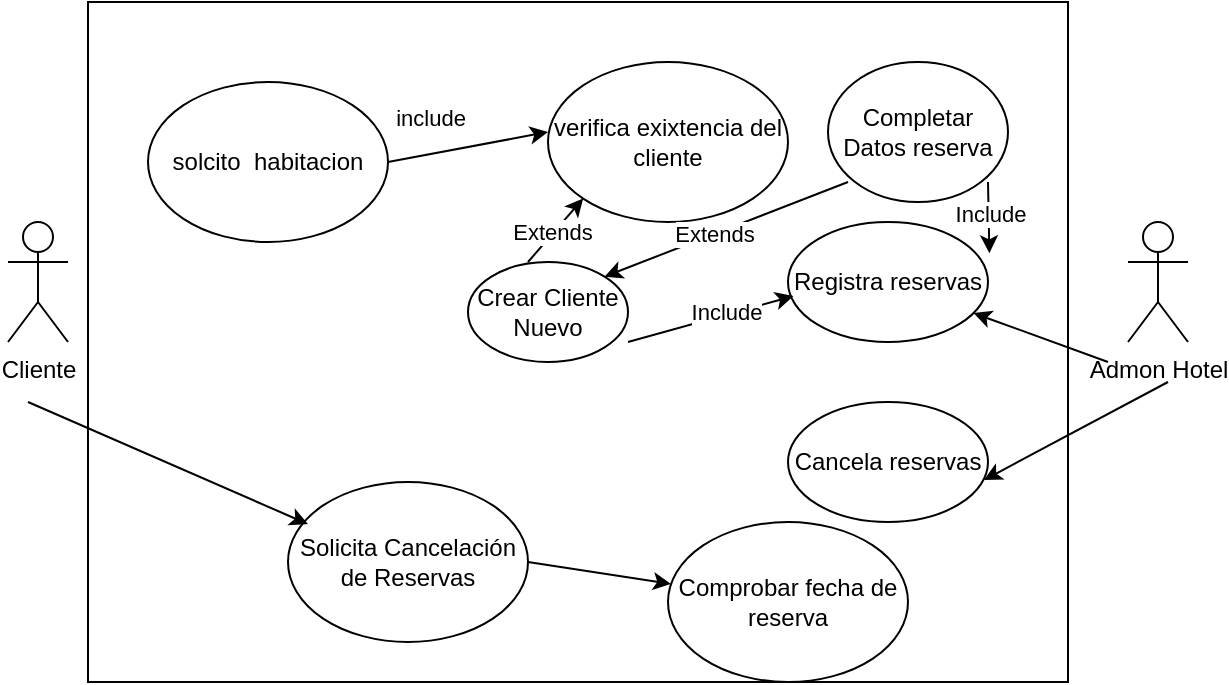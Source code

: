 <mxfile version="22.1.7" type="github" pages="2">
  <diagram name="Caso de Uso" id="e7e014a7-5840-1c2e-5031-d8a46d1fe8dd">
    <mxGraphModel dx="720" dy="410" grid="1" gridSize="10" guides="1" tooltips="1" connect="1" arrows="1" fold="1" page="1" pageScale="1" pageWidth="1169" pageHeight="826" background="none" math="0" shadow="0">
      <root>
        <mxCell id="0" />
        <mxCell id="1" parent="0" />
        <mxCell id="1RA7UFyV_v_G2vutu4Py-41" value="" style="rounded=0;whiteSpace=wrap;html=1;" vertex="1" parent="1">
          <mxGeometry x="90" y="40" width="490" height="340" as="geometry" />
        </mxCell>
        <mxCell id="1RA7UFyV_v_G2vutu4Py-42" value="Cliente" style="shape=umlActor;verticalLabelPosition=bottom;verticalAlign=top;html=1;outlineConnect=0;" vertex="1" parent="1">
          <mxGeometry x="50" y="150" width="30" height="60" as="geometry" />
        </mxCell>
        <mxCell id="1RA7UFyV_v_G2vutu4Py-43" value="Admon Hotel" style="shape=umlActor;verticalLabelPosition=bottom;verticalAlign=top;html=1;outlineConnect=0;" vertex="1" parent="1">
          <mxGeometry x="610" y="150" width="30" height="60" as="geometry" />
        </mxCell>
        <mxCell id="1RA7UFyV_v_G2vutu4Py-50" value="solcito&amp;nbsp; habitacion" style="ellipse;whiteSpace=wrap;html=1;" vertex="1" parent="1">
          <mxGeometry x="120" y="80" width="120" height="80" as="geometry" />
        </mxCell>
        <mxCell id="1RA7UFyV_v_G2vutu4Py-52" value="verifica exixtencia del cliente" style="ellipse;whiteSpace=wrap;html=1;" vertex="1" parent="1">
          <mxGeometry x="320" y="70" width="120" height="80" as="geometry" />
        </mxCell>
        <mxCell id="1RA7UFyV_v_G2vutu4Py-54" value="" style="endArrow=classic;html=1;rounded=0;entryX=0;entryY=0.5;entryDx=0;entryDy=0;exitX=1;exitY=0.5;exitDx=0;exitDy=0;" edge="1" parent="1" source="1RA7UFyV_v_G2vutu4Py-50">
          <mxGeometry width="50" height="50" relative="1" as="geometry">
            <mxPoint x="260" y="115" as="sourcePoint" />
            <mxPoint x="320" y="105" as="targetPoint" />
          </mxGeometry>
        </mxCell>
        <mxCell id="1RA7UFyV_v_G2vutu4Py-58" value="include" style="edgeLabel;html=1;align=center;verticalAlign=middle;resizable=0;points=[];" vertex="1" connectable="0" parent="1RA7UFyV_v_G2vutu4Py-54">
          <mxGeometry x="0.034" y="2" relative="1" as="geometry">
            <mxPoint x="-20" y="-13" as="offset" />
          </mxGeometry>
        </mxCell>
        <mxCell id="1RA7UFyV_v_G2vutu4Py-55" value="Solicita Cancelación de Reservas" style="ellipse;whiteSpace=wrap;html=1;" vertex="1" parent="1">
          <mxGeometry x="190" y="280" width="120" height="80" as="geometry" />
        </mxCell>
        <mxCell id="1RA7UFyV_v_G2vutu4Py-57" value="" style="endArrow=classic;html=1;rounded=0;entryX=0.083;entryY=0.263;entryDx=0;entryDy=0;entryPerimeter=0;" edge="1" parent="1" target="1RA7UFyV_v_G2vutu4Py-55">
          <mxGeometry width="50" height="50" relative="1" as="geometry">
            <mxPoint x="60" y="240" as="sourcePoint" />
            <mxPoint x="110" y="190" as="targetPoint" />
          </mxGeometry>
        </mxCell>
        <mxCell id="1RA7UFyV_v_G2vutu4Py-59" value="Comprobar fecha de reserva" style="ellipse;whiteSpace=wrap;html=1;" vertex="1" parent="1">
          <mxGeometry x="380" y="300" width="120" height="80" as="geometry" />
        </mxCell>
        <mxCell id="1RA7UFyV_v_G2vutu4Py-61" value="" style="endArrow=classic;html=1;rounded=0;" edge="1" parent="1" target="1RA7UFyV_v_G2vutu4Py-59">
          <mxGeometry width="50" height="50" relative="1" as="geometry">
            <mxPoint x="310" y="320" as="sourcePoint" />
            <mxPoint x="360" y="270" as="targetPoint" />
          </mxGeometry>
        </mxCell>
        <mxCell id="1RA7UFyV_v_G2vutu4Py-62" value="Registra reservas" style="ellipse;whiteSpace=wrap;html=1;" vertex="1" parent="1">
          <mxGeometry x="440" y="150" width="100" height="60" as="geometry" />
        </mxCell>
        <mxCell id="1RA7UFyV_v_G2vutu4Py-63" value="Cancela reservas" style="ellipse;whiteSpace=wrap;html=1;" vertex="1" parent="1">
          <mxGeometry x="440" y="240" width="100" height="60" as="geometry" />
        </mxCell>
        <mxCell id="1RA7UFyV_v_G2vutu4Py-64" value="" style="endArrow=classic;html=1;rounded=0;" edge="1" parent="1" target="1RA7UFyV_v_G2vutu4Py-62">
          <mxGeometry width="50" height="50" relative="1" as="geometry">
            <mxPoint x="600" y="220" as="sourcePoint" />
            <mxPoint x="650" y="170" as="targetPoint" />
          </mxGeometry>
        </mxCell>
        <mxCell id="1RA7UFyV_v_G2vutu4Py-66" value="" style="endArrow=classic;html=1;rounded=0;entryX=0.98;entryY=0.65;entryDx=0;entryDy=0;entryPerimeter=0;" edge="1" parent="1" target="1RA7UFyV_v_G2vutu4Py-63">
          <mxGeometry width="50" height="50" relative="1" as="geometry">
            <mxPoint x="630" y="230" as="sourcePoint" />
            <mxPoint x="680" y="180" as="targetPoint" />
          </mxGeometry>
        </mxCell>
        <mxCell id="1RA7UFyV_v_G2vutu4Py-67" value="Crear Cliente Nuevo" style="ellipse;whiteSpace=wrap;html=1;" vertex="1" parent="1">
          <mxGeometry x="280" y="170" width="80" height="50" as="geometry" />
        </mxCell>
        <mxCell id="1RA7UFyV_v_G2vutu4Py-70" value="" style="endArrow=classic;html=1;rounded=0;entryX=0;entryY=1;entryDx=0;entryDy=0;" edge="1" parent="1" target="1RA7UFyV_v_G2vutu4Py-52">
          <mxGeometry width="50" height="50" relative="1" as="geometry">
            <mxPoint x="310" y="170" as="sourcePoint" />
            <mxPoint x="360" y="120" as="targetPoint" />
          </mxGeometry>
        </mxCell>
        <mxCell id="1RA7UFyV_v_G2vutu4Py-71" value="Extends" style="edgeLabel;html=1;align=center;verticalAlign=middle;resizable=0;points=[];" vertex="1" connectable="0" parent="1RA7UFyV_v_G2vutu4Py-70">
          <mxGeometry x="-0.085" y="1" relative="1" as="geometry">
            <mxPoint as="offset" />
          </mxGeometry>
        </mxCell>
        <mxCell id="1RA7UFyV_v_G2vutu4Py-72" value="Completar Datos reserva" style="ellipse;whiteSpace=wrap;html=1;" vertex="1" parent="1">
          <mxGeometry x="460" y="70" width="90" height="70" as="geometry" />
        </mxCell>
        <mxCell id="1RA7UFyV_v_G2vutu4Py-74" value="" style="endArrow=classic;html=1;rounded=0;entryX=1;entryY=0;entryDx=0;entryDy=0;" edge="1" parent="1" target="1RA7UFyV_v_G2vutu4Py-67">
          <mxGeometry width="50" height="50" relative="1" as="geometry">
            <mxPoint x="470" y="130" as="sourcePoint" />
            <mxPoint x="520" y="80" as="targetPoint" />
          </mxGeometry>
        </mxCell>
        <mxCell id="1RA7UFyV_v_G2vutu4Py-75" value="Extends" style="edgeLabel;html=1;align=center;verticalAlign=middle;resizable=0;points=[];" vertex="1" connectable="0" parent="1RA7UFyV_v_G2vutu4Py-74">
          <mxGeometry x="0.104" relative="1" as="geometry">
            <mxPoint as="offset" />
          </mxGeometry>
        </mxCell>
        <mxCell id="1RA7UFyV_v_G2vutu4Py-76" value="" style="endArrow=classic;html=1;rounded=0;entryX=0.027;entryY=0.617;entryDx=0;entryDy=0;entryPerimeter=0;" edge="1" parent="1" target="1RA7UFyV_v_G2vutu4Py-62">
          <mxGeometry width="50" height="50" relative="1" as="geometry">
            <mxPoint x="360" y="210" as="sourcePoint" />
            <mxPoint x="410" y="160" as="targetPoint" />
          </mxGeometry>
        </mxCell>
        <mxCell id="1RA7UFyV_v_G2vutu4Py-77" value="Include" style="edgeLabel;html=1;align=center;verticalAlign=middle;resizable=0;points=[];" vertex="1" connectable="0" parent="1RA7UFyV_v_G2vutu4Py-76">
          <mxGeometry x="0.188" y="2" relative="1" as="geometry">
            <mxPoint as="offset" />
          </mxGeometry>
        </mxCell>
        <mxCell id="1RA7UFyV_v_G2vutu4Py-82" value="" style="endArrow=classic;html=1;rounded=0;entryX=1.007;entryY=0.261;entryDx=0;entryDy=0;entryPerimeter=0;" edge="1" parent="1" target="1RA7UFyV_v_G2vutu4Py-62">
          <mxGeometry width="50" height="50" relative="1" as="geometry">
            <mxPoint x="540" y="130" as="sourcePoint" />
            <mxPoint x="590" y="80" as="targetPoint" />
          </mxGeometry>
        </mxCell>
        <mxCell id="1RA7UFyV_v_G2vutu4Py-83" value="Include" style="edgeLabel;html=1;align=center;verticalAlign=middle;resizable=0;points=[];" vertex="1" connectable="0" parent="1RA7UFyV_v_G2vutu4Py-82">
          <mxGeometry x="-0.121" relative="1" as="geometry">
            <mxPoint as="offset" />
          </mxGeometry>
        </mxCell>
      </root>
    </mxGraphModel>
  </diagram>
  <diagram id="gAzEnVl-F0C16rSsW-gO" name="D-Clases">
    <mxGraphModel dx="679" dy="410" grid="1" gridSize="10" guides="1" tooltips="1" connect="1" arrows="1" fold="1" page="1" pageScale="1" pageWidth="827" pageHeight="1169" math="0" shadow="0">
      <root>
        <mxCell id="0" />
        <mxCell id="1" parent="0" />
        <mxCell id="4ouMDzg_yJZcGqUilAz2-1" value="Cliente" style="swimlane;fontStyle=1;align=center;verticalAlign=top;childLayout=stackLayout;horizontal=1;startSize=26;horizontalStack=0;resizeParent=1;resizeParentMax=0;resizeLast=0;collapsible=1;marginBottom=0;whiteSpace=wrap;html=1;" vertex="1" parent="1">
          <mxGeometry x="80" y="50" width="160" height="270" as="geometry" />
        </mxCell>
        <mxCell id="4ouMDzg_yJZcGqUilAz2-2" value="nombre :String&lt;br&gt;CL : String&lt;br&gt;Cod_cliente:int&lt;br&gt;" style="text;strokeColor=none;fillColor=none;align=left;verticalAlign=top;spacingLeft=4;spacingRight=4;overflow=hidden;rotatable=0;points=[[0,0.5],[1,0.5]];portConstraint=eastwest;whiteSpace=wrap;html=1;" vertex="1" parent="4ouMDzg_yJZcGqUilAz2-1">
          <mxGeometry y="26" width="160" height="64" as="geometry" />
        </mxCell>
        <mxCell id="4ouMDzg_yJZcGqUilAz2-3" value="" style="line;strokeWidth=1;fillColor=none;align=left;verticalAlign=middle;spacingTop=-1;spacingLeft=3;spacingRight=3;rotatable=0;labelPosition=right;points=[];portConstraint=eastwest;strokeColor=inherit;" vertex="1" parent="4ouMDzg_yJZcGqUilAz2-1">
          <mxGeometry y="90" width="160" height="8" as="geometry" />
        </mxCell>
        <mxCell id="4ouMDzg_yJZcGqUilAz2-4" value="&lt;br&gt;+MostrarDatosCliente&lt;br&gt;+getnombre()&lt;br&gt;+setnombre()&lt;br&gt;+getCL()&lt;br&gt;+setCL()&lt;br&gt;+getCod_cliente()&lt;br&gt;+setCod_cliente()" style="text;strokeColor=none;fillColor=none;align=left;verticalAlign=top;spacingLeft=4;spacingRight=4;overflow=hidden;rotatable=0;points=[[0,0.5],[1,0.5]];portConstraint=eastwest;whiteSpace=wrap;html=1;" vertex="1" parent="4ouMDzg_yJZcGqUilAz2-1">
          <mxGeometry y="98" width="160" height="172" as="geometry" />
        </mxCell>
        <mxCell id="NMxEsnnBUneHuWLPPohH-15" value="" style="endArrow=classic;html=1;rounded=0;entryX=0.25;entryY=0;entryDx=0;entryDy=0;" edge="1" parent="4ouMDzg_yJZcGqUilAz2-1" target="NMxEsnnBUneHuWLPPohH-7">
          <mxGeometry width="50" height="50" relative="1" as="geometry">
            <mxPoint x="80" y="280" as="sourcePoint" />
            <mxPoint x="130" y="230" as="targetPoint" />
          </mxGeometry>
        </mxCell>
        <mxCell id="NMxEsnnBUneHuWLPPohH-16" value="Efectua" style="edgeLabel;html=1;align=center;verticalAlign=middle;resizable=0;points=[];" vertex="1" connectable="0" parent="NMxEsnnBUneHuWLPPohH-15">
          <mxGeometry x="-0.088" relative="1" as="geometry">
            <mxPoint as="offset" />
          </mxGeometry>
        </mxCell>
        <mxCell id="NMxEsnnBUneHuWLPPohH-1" value="Reserva" style="swimlane;fontStyle=1;align=center;verticalAlign=top;childLayout=stackLayout;horizontal=1;startSize=26;horizontalStack=0;resizeParent=1;resizeParentMax=0;resizeLast=0;collapsible=1;marginBottom=0;whiteSpace=wrap;html=1;" vertex="1" parent="1">
          <mxGeometry x="430" y="40" width="160" height="228" as="geometry" />
        </mxCell>
        <mxCell id="NMxEsnnBUneHuWLPPohH-2" value="+ Fecha :Date&lt;br&gt;+Nro_Habitacion:int&lt;br&gt;+Precio :Int" style="text;strokeColor=none;fillColor=none;align=left;verticalAlign=top;spacingLeft=4;spacingRight=4;overflow=hidden;rotatable=0;points=[[0,0.5],[1,0.5]];portConstraint=eastwest;whiteSpace=wrap;html=1;" vertex="1" parent="NMxEsnnBUneHuWLPPohH-1">
          <mxGeometry y="26" width="160" height="64" as="geometry" />
        </mxCell>
        <mxCell id="NMxEsnnBUneHuWLPPohH-3" value="" style="line;strokeWidth=1;fillColor=none;align=left;verticalAlign=middle;spacingTop=-1;spacingLeft=3;spacingRight=3;rotatable=0;labelPosition=right;points=[];portConstraint=eastwest;strokeColor=inherit;" vertex="1" parent="NMxEsnnBUneHuWLPPohH-1">
          <mxGeometry y="90" width="160" height="8" as="geometry" />
        </mxCell>
        <mxCell id="NMxEsnnBUneHuWLPPohH-4" value="+ MostratDatoisreserva()&lt;br&gt;+getFecha()&lt;br&gt;+setFecha()&lt;br&gt;+getNro_Habitacion()&lt;br&gt;+setNro_Habitacion()&lt;br&gt;&lt;br&gt;" style="text;strokeColor=none;fillColor=none;align=left;verticalAlign=top;spacingLeft=4;spacingRight=4;overflow=hidden;rotatable=0;points=[[0,0.5],[1,0.5]];portConstraint=eastwest;whiteSpace=wrap;html=1;" vertex="1" parent="NMxEsnnBUneHuWLPPohH-1">
          <mxGeometry y="98" width="160" height="130" as="geometry" />
        </mxCell>
        <mxCell id="NMxEsnnBUneHuWLPPohH-5" value="" style="endArrow=classic;html=1;rounded=0;exitX=1.021;exitY=0.215;exitDx=0;exitDy=0;exitPerimeter=0;entryX=-0.008;entryY=0.356;entryDx=0;entryDy=0;entryPerimeter=0;" edge="1" parent="1" source="4ouMDzg_yJZcGqUilAz2-4" target="NMxEsnnBUneHuWLPPohH-4">
          <mxGeometry width="50" height="50" relative="1" as="geometry">
            <mxPoint x="350" y="240" as="sourcePoint" />
            <mxPoint x="400" y="190" as="targetPoint" />
          </mxGeometry>
        </mxCell>
        <mxCell id="NMxEsnnBUneHuWLPPohH-6" value="Solcita" style="edgeLabel;html=1;align=center;verticalAlign=middle;resizable=0;points=[];" vertex="1" connectable="0" parent="NMxEsnnBUneHuWLPPohH-5">
          <mxGeometry x="-0.036" y="-2" relative="1" as="geometry">
            <mxPoint as="offset" />
          </mxGeometry>
        </mxCell>
        <mxCell id="NMxEsnnBUneHuWLPPohH-7" value="Pagos" style="swimlane;fontStyle=1;align=center;verticalAlign=top;childLayout=stackLayout;horizontal=1;startSize=26;horizontalStack=0;resizeParent=1;resizeParentMax=0;resizeLast=0;collapsible=1;marginBottom=0;whiteSpace=wrap;html=1;" vertex="1" parent="1">
          <mxGeometry x="160" y="400" width="160" height="228" as="geometry" />
        </mxCell>
        <mxCell id="NMxEsnnBUneHuWLPPohH-8" value="-monto:int&lt;br&gt;-tipoPago:tipo" style="text;strokeColor=none;fillColor=none;align=left;verticalAlign=top;spacingLeft=4;spacingRight=4;overflow=hidden;rotatable=0;points=[[0,0.5],[1,0.5]];portConstraint=eastwest;whiteSpace=wrap;html=1;" vertex="1" parent="NMxEsnnBUneHuWLPPohH-7">
          <mxGeometry y="26" width="160" height="64" as="geometry" />
        </mxCell>
        <mxCell id="NMxEsnnBUneHuWLPPohH-9" value="" style="line;strokeWidth=1;fillColor=none;align=left;verticalAlign=middle;spacingTop=-1;spacingLeft=3;spacingRight=3;rotatable=0;labelPosition=right;points=[];portConstraint=eastwest;strokeColor=inherit;" vertex="1" parent="NMxEsnnBUneHuWLPPohH-7">
          <mxGeometry y="90" width="160" height="8" as="geometry" />
        </mxCell>
        <mxCell id="NMxEsnnBUneHuWLPPohH-10" value="+getMonto()&lt;br&gt;+setmontop()&lt;br&gt;+gettipoPago()&lt;br&gt;+settipoPaho()" style="text;strokeColor=none;fillColor=none;align=left;verticalAlign=top;spacingLeft=4;spacingRight=4;overflow=hidden;rotatable=0;points=[[0,0.5],[1,0.5]];portConstraint=eastwest;whiteSpace=wrap;html=1;" vertex="1" parent="NMxEsnnBUneHuWLPPohH-7">
          <mxGeometry y="98" width="160" height="130" as="geometry" />
        </mxCell>
        <mxCell id="NMxEsnnBUneHuWLPPohH-11" value="Tipo" style="swimlane;fontStyle=1;align=center;verticalAlign=top;childLayout=stackLayout;horizontal=1;startSize=26;horizontalStack=0;resizeParent=1;resizeParentMax=0;resizeLast=0;collapsible=1;marginBottom=0;whiteSpace=wrap;html=1;" vertex="1" parent="1">
          <mxGeometry x="480" y="400" width="160" height="258" as="geometry" />
        </mxCell>
        <mxCell id="NMxEsnnBUneHuWLPPohH-12" value="-Trajeta:String&lt;br&gt;-Efectivo&lt;br&gt;-Cheque" style="text;strokeColor=none;fillColor=none;align=left;verticalAlign=top;spacingLeft=4;spacingRight=4;overflow=hidden;rotatable=0;points=[[0,0.5],[1,0.5]];portConstraint=eastwest;whiteSpace=wrap;html=1;" vertex="1" parent="NMxEsnnBUneHuWLPPohH-11">
          <mxGeometry y="26" width="160" height="74" as="geometry" />
        </mxCell>
        <mxCell id="NMxEsnnBUneHuWLPPohH-13" value="" style="line;strokeWidth=1;fillColor=none;align=left;verticalAlign=middle;spacingTop=-1;spacingLeft=3;spacingRight=3;rotatable=0;labelPosition=right;points=[];portConstraint=eastwest;strokeColor=inherit;" vertex="1" parent="NMxEsnnBUneHuWLPPohH-11">
          <mxGeometry y="100" width="160" height="8" as="geometry" />
        </mxCell>
        <mxCell id="NMxEsnnBUneHuWLPPohH-14" value="+ method(type): type" style="text;strokeColor=none;fillColor=none;align=left;verticalAlign=top;spacingLeft=4;spacingRight=4;overflow=hidden;rotatable=0;points=[[0,0.5],[1,0.5]];portConstraint=eastwest;whiteSpace=wrap;html=1;" vertex="1" parent="NMxEsnnBUneHuWLPPohH-11">
          <mxGeometry y="108" width="160" height="150" as="geometry" />
        </mxCell>
        <mxCell id="NMxEsnnBUneHuWLPPohH-17" value="1:1" style="text;html=1;align=center;verticalAlign=middle;resizable=0;points=[];autosize=1;strokeColor=none;fillColor=none;" vertex="1" parent="1">
          <mxGeometry x="260" y="158" width="40" height="30" as="geometry" />
        </mxCell>
        <mxCell id="NMxEsnnBUneHuWLPPohH-18" value="1:*" style="text;html=1;align=center;verticalAlign=middle;resizable=0;points=[];autosize=1;strokeColor=none;fillColor=none;" vertex="1" parent="1">
          <mxGeometry x="370" y="158" width="40" height="30" as="geometry" />
        </mxCell>
        <mxCell id="NMxEsnnBUneHuWLPPohH-19" value="Hotel" style="swimlane;fontStyle=1;align=center;verticalAlign=top;childLayout=stackLayout;horizontal=1;startSize=26;horizontalStack=0;resizeParent=1;resizeParentMax=0;resizeLast=0;collapsible=1;marginBottom=0;whiteSpace=wrap;html=1;" vertex="1" parent="1">
          <mxGeometry x="160" y="690" width="210" height="298" as="geometry" />
        </mxCell>
        <mxCell id="NMxEsnnBUneHuWLPPohH-20" value="+nombre:String&lt;br&gt;+CantidadHabitaciones:int&lt;br&gt;+CantidadHabDisp:int&lt;br&gt;+CantidadHabNoDis:int" style="text;strokeColor=none;fillColor=none;align=left;verticalAlign=top;spacingLeft=4;spacingRight=4;overflow=hidden;rotatable=0;points=[[0,0.5],[1,0.5]];portConstraint=eastwest;whiteSpace=wrap;html=1;" vertex="1" parent="NMxEsnnBUneHuWLPPohH-19">
          <mxGeometry y="26" width="210" height="74" as="geometry" />
        </mxCell>
        <mxCell id="NMxEsnnBUneHuWLPPohH-21" value="" style="line;strokeWidth=1;fillColor=none;align=left;verticalAlign=middle;spacingTop=-1;spacingLeft=3;spacingRight=3;rotatable=0;labelPosition=right;points=[];portConstraint=eastwest;strokeColor=inherit;" vertex="1" parent="NMxEsnnBUneHuWLPPohH-19">
          <mxGeometry y="100" width="210" height="8" as="geometry" />
        </mxCell>
        <mxCell id="NMxEsnnBUneHuWLPPohH-22" value="+MosstrarCabntidadHab()&lt;br&gt;+MostarOcupadas()&lt;br&gt;+MostrarDisponibles()&lt;br&gt;+EstadoHabitacion(int:numero):string" style="text;strokeColor=none;fillColor=none;align=left;verticalAlign=top;spacingLeft=4;spacingRight=4;overflow=hidden;rotatable=0;points=[[0,0.5],[1,0.5]];portConstraint=eastwest;whiteSpace=wrap;html=1;" vertex="1" parent="NMxEsnnBUneHuWLPPohH-19">
          <mxGeometry y="108" width="210" height="190" as="geometry" />
        </mxCell>
        <mxCell id="NMxEsnnBUneHuWLPPohH-23" value="1:1" style="text;html=1;align=center;verticalAlign=middle;resizable=0;points=[];autosize=1;strokeColor=none;fillColor=none;" vertex="1" parent="1">
          <mxGeometry x="110" y="370" width="40" height="30" as="geometry" />
        </mxCell>
        <mxCell id="NMxEsnnBUneHuWLPPohH-24" value="1:*" style="text;html=1;align=center;verticalAlign=middle;resizable=0;points=[];autosize=1;strokeColor=none;fillColor=none;" vertex="1" parent="1">
          <mxGeometry x="100" y="320" width="40" height="30" as="geometry" />
        </mxCell>
        <mxCell id="NMxEsnnBUneHuWLPPohH-27" value="Admin.Hotel" style="swimlane;fontStyle=1;align=center;verticalAlign=top;childLayout=stackLayout;horizontal=1;startSize=26;horizontalStack=0;resizeParent=1;resizeParentMax=0;resizeLast=0;collapsible=1;marginBottom=0;whiteSpace=wrap;html=1;" vertex="1" parent="1">
          <mxGeometry x="450" y="730" width="160" height="248" as="geometry" />
        </mxCell>
        <mxCell id="NMxEsnnBUneHuWLPPohH-28" value="+Nombre:String&lt;br&gt;+Codigo:String&lt;br&gt;" style="text;strokeColor=none;fillColor=none;align=left;verticalAlign=top;spacingLeft=4;spacingRight=4;overflow=hidden;rotatable=0;points=[[0,0.5],[1,0.5]];portConstraint=eastwest;whiteSpace=wrap;html=1;" vertex="1" parent="NMxEsnnBUneHuWLPPohH-27">
          <mxGeometry y="26" width="160" height="74" as="geometry" />
        </mxCell>
        <mxCell id="NMxEsnnBUneHuWLPPohH-29" value="" style="line;strokeWidth=1;fillColor=none;align=left;verticalAlign=middle;spacingTop=-1;spacingLeft=3;spacingRight=3;rotatable=0;labelPosition=right;points=[];portConstraint=eastwest;strokeColor=inherit;" vertex="1" parent="NMxEsnnBUneHuWLPPohH-27">
          <mxGeometry y="100" width="160" height="8" as="geometry" />
        </mxCell>
        <mxCell id="NMxEsnnBUneHuWLPPohH-30" value="+MostrarDatosAdmin()" style="text;strokeColor=none;fillColor=none;align=left;verticalAlign=top;spacingLeft=4;spacingRight=4;overflow=hidden;rotatable=0;points=[[0,0.5],[1,0.5]];portConstraint=eastwest;whiteSpace=wrap;html=1;" vertex="1" parent="NMxEsnnBUneHuWLPPohH-27">
          <mxGeometry y="108" width="160" height="140" as="geometry" />
        </mxCell>
        <mxCell id="NMxEsnnBUneHuWLPPohH-31" value="" style="endArrow=diamondThin;endFill=1;endSize=24;html=1;rounded=0;exitX=0.077;exitY=-0.005;exitDx=0;exitDy=0;exitPerimeter=0;" edge="1" parent="1" source="NMxEsnnBUneHuWLPPohH-28" target="NMxEsnnBUneHuWLPPohH-20">
          <mxGeometry width="160" relative="1" as="geometry">
            <mxPoint x="250" y="750" as="sourcePoint" />
            <mxPoint x="410" y="750" as="targetPoint" />
          </mxGeometry>
        </mxCell>
        <mxCell id="NMxEsnnBUneHuWLPPohH-32" value="" style="endArrow=open;endFill=1;endSize=12;html=1;rounded=0;exitX=0.06;exitY=-0.009;exitDx=0;exitDy=0;exitPerimeter=0;" edge="1" parent="1" source="NMxEsnnBUneHuWLPPohH-27">
          <mxGeometry width="160" relative="1" as="geometry">
            <mxPoint x="250" y="450" as="sourcePoint" />
            <mxPoint x="460" y="280" as="targetPoint" />
          </mxGeometry>
        </mxCell>
        <mxCell id="NMxEsnnBUneHuWLPPohH-33" value="1:*" style="text;html=1;align=center;verticalAlign=middle;resizable=0;points=[];autosize=1;strokeColor=none;fillColor=none;" vertex="1" parent="1">
          <mxGeometry x="480" y="268" width="40" height="30" as="geometry" />
        </mxCell>
        <mxCell id="NMxEsnnBUneHuWLPPohH-34" value="1:1" style="text;html=1;align=center;verticalAlign=middle;resizable=0;points=[];autosize=1;strokeColor=none;fillColor=none;" vertex="1" parent="1">
          <mxGeometry x="414" y="700" width="40" height="30" as="geometry" />
        </mxCell>
        <mxCell id="NMxEsnnBUneHuWLPPohH-35" value="Habitacion" style="swimlane;fontStyle=1;align=center;verticalAlign=top;childLayout=stackLayout;horizontal=1;startSize=26;horizontalStack=0;resizeParent=1;resizeParentMax=0;resizeLast=0;collapsible=1;marginBottom=0;whiteSpace=wrap;html=1;" vertex="1" parent="1">
          <mxGeometry x="260" y="1030" width="160" height="128" as="geometry" />
        </mxCell>
        <mxCell id="NMxEsnnBUneHuWLPPohH-36" value="+Nombre&lt;br&gt;+Estado_Habitacion" style="text;strokeColor=none;fillColor=none;align=left;verticalAlign=top;spacingLeft=4;spacingRight=4;overflow=hidden;rotatable=0;points=[[0,0.5],[1,0.5]];portConstraint=eastwest;whiteSpace=wrap;html=1;" vertex="1" parent="NMxEsnnBUneHuWLPPohH-35">
          <mxGeometry y="26" width="160" height="44" as="geometry" />
        </mxCell>
        <mxCell id="NMxEsnnBUneHuWLPPohH-37" value="" style="line;strokeWidth=1;fillColor=none;align=left;verticalAlign=middle;spacingTop=-1;spacingLeft=3;spacingRight=3;rotatable=0;labelPosition=right;points=[];portConstraint=eastwest;strokeColor=inherit;" vertex="1" parent="NMxEsnnBUneHuWLPPohH-35">
          <mxGeometry y="70" width="160" height="8" as="geometry" />
        </mxCell>
        <mxCell id="NMxEsnnBUneHuWLPPohH-38" value="+MostrarEstadoHab()" style="text;strokeColor=none;fillColor=none;align=left;verticalAlign=top;spacingLeft=4;spacingRight=4;overflow=hidden;rotatable=0;points=[[0,0.5],[1,0.5]];portConstraint=eastwest;whiteSpace=wrap;html=1;" vertex="1" parent="NMxEsnnBUneHuWLPPohH-35">
          <mxGeometry y="78" width="160" height="50" as="geometry" />
        </mxCell>
        <mxCell id="NMxEsnnBUneHuWLPPohH-39" value="" style="endArrow=diamondThin;endFill=0;endSize=24;html=1;rounded=0;exitX=0;exitY=1.014;exitDx=0;exitDy=0;exitPerimeter=0;" edge="1" parent="1" source="4ouMDzg_yJZcGqUilAz2-4">
          <mxGeometry width="160" relative="1" as="geometry">
            <mxPoint x="-10" y="720" as="sourcePoint" />
            <mxPoint x="150" y="720" as="targetPoint" />
            <Array as="points">
              <mxPoint x="80" y="720" />
            </Array>
          </mxGeometry>
        </mxCell>
        <mxCell id="NMxEsnnBUneHuWLPPohH-40" value="" style="endArrow=diamondThin;endFill=1;endSize=24;html=1;rounded=0;entryX=0.998;entryY=0.714;entryDx=0;entryDy=0;entryPerimeter=0;" edge="1" parent="1" target="NMxEsnnBUneHuWLPPohH-22">
          <mxGeometry width="160" relative="1" as="geometry">
            <mxPoint x="405" y="1020" as="sourcePoint" />
            <mxPoint x="410" y="930" as="targetPoint" />
            <Array as="points">
              <mxPoint x="405" y="940" />
            </Array>
          </mxGeometry>
        </mxCell>
        <mxCell id="NMxEsnnBUneHuWLPPohH-41" value="Enumerate : Estado" style="swimlane;fontStyle=1;align=center;verticalAlign=top;childLayout=stackLayout;horizontal=1;startSize=26;horizontalStack=0;resizeParent=1;resizeParentMax=0;resizeLast=0;collapsible=1;marginBottom=0;whiteSpace=wrap;html=1;" vertex="1" parent="1">
          <mxGeometry x="490" y="1030" width="160" height="138" as="geometry" />
        </mxCell>
        <mxCell id="NMxEsnnBUneHuWLPPohH-42" value="-Ocupado&lt;br&gt;-Reservado&lt;br&gt;-Disponible" style="text;strokeColor=none;fillColor=none;align=left;verticalAlign=top;spacingLeft=4;spacingRight=4;overflow=hidden;rotatable=0;points=[[0,0.5],[1,0.5]];portConstraint=eastwest;whiteSpace=wrap;html=1;" vertex="1" parent="NMxEsnnBUneHuWLPPohH-41">
          <mxGeometry y="26" width="160" height="44" as="geometry" />
        </mxCell>
        <mxCell id="NMxEsnnBUneHuWLPPohH-43" value="" style="line;strokeWidth=1;fillColor=none;align=left;verticalAlign=middle;spacingTop=-1;spacingLeft=3;spacingRight=3;rotatable=0;labelPosition=right;points=[];portConstraint=eastwest;strokeColor=inherit;" vertex="1" parent="NMxEsnnBUneHuWLPPohH-41">
          <mxGeometry y="70" width="160" height="8" as="geometry" />
        </mxCell>
        <mxCell id="NMxEsnnBUneHuWLPPohH-44" value="+ method(type): type" style="text;strokeColor=none;fillColor=none;align=left;verticalAlign=top;spacingLeft=4;spacingRight=4;overflow=hidden;rotatable=0;points=[[0,0.5],[1,0.5]];portConstraint=eastwest;whiteSpace=wrap;html=1;" vertex="1" parent="NMxEsnnBUneHuWLPPohH-41">
          <mxGeometry y="78" width="160" height="60" as="geometry" />
        </mxCell>
      </root>
    </mxGraphModel>
  </diagram>
</mxfile>
